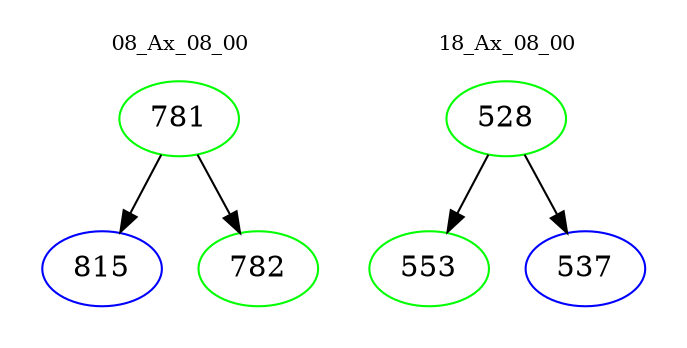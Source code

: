 digraph{
subgraph cluster_0 {
color = white
label = "08_Ax_08_00";
fontsize=10;
T0_781 [label="781", color="green"]
T0_781 -> T0_815 [color="black"]
T0_815 [label="815", color="blue"]
T0_781 -> T0_782 [color="black"]
T0_782 [label="782", color="green"]
}
subgraph cluster_1 {
color = white
label = "18_Ax_08_00";
fontsize=10;
T1_528 [label="528", color="green"]
T1_528 -> T1_553 [color="black"]
T1_553 [label="553", color="green"]
T1_528 -> T1_537 [color="black"]
T1_537 [label="537", color="blue"]
}
}
